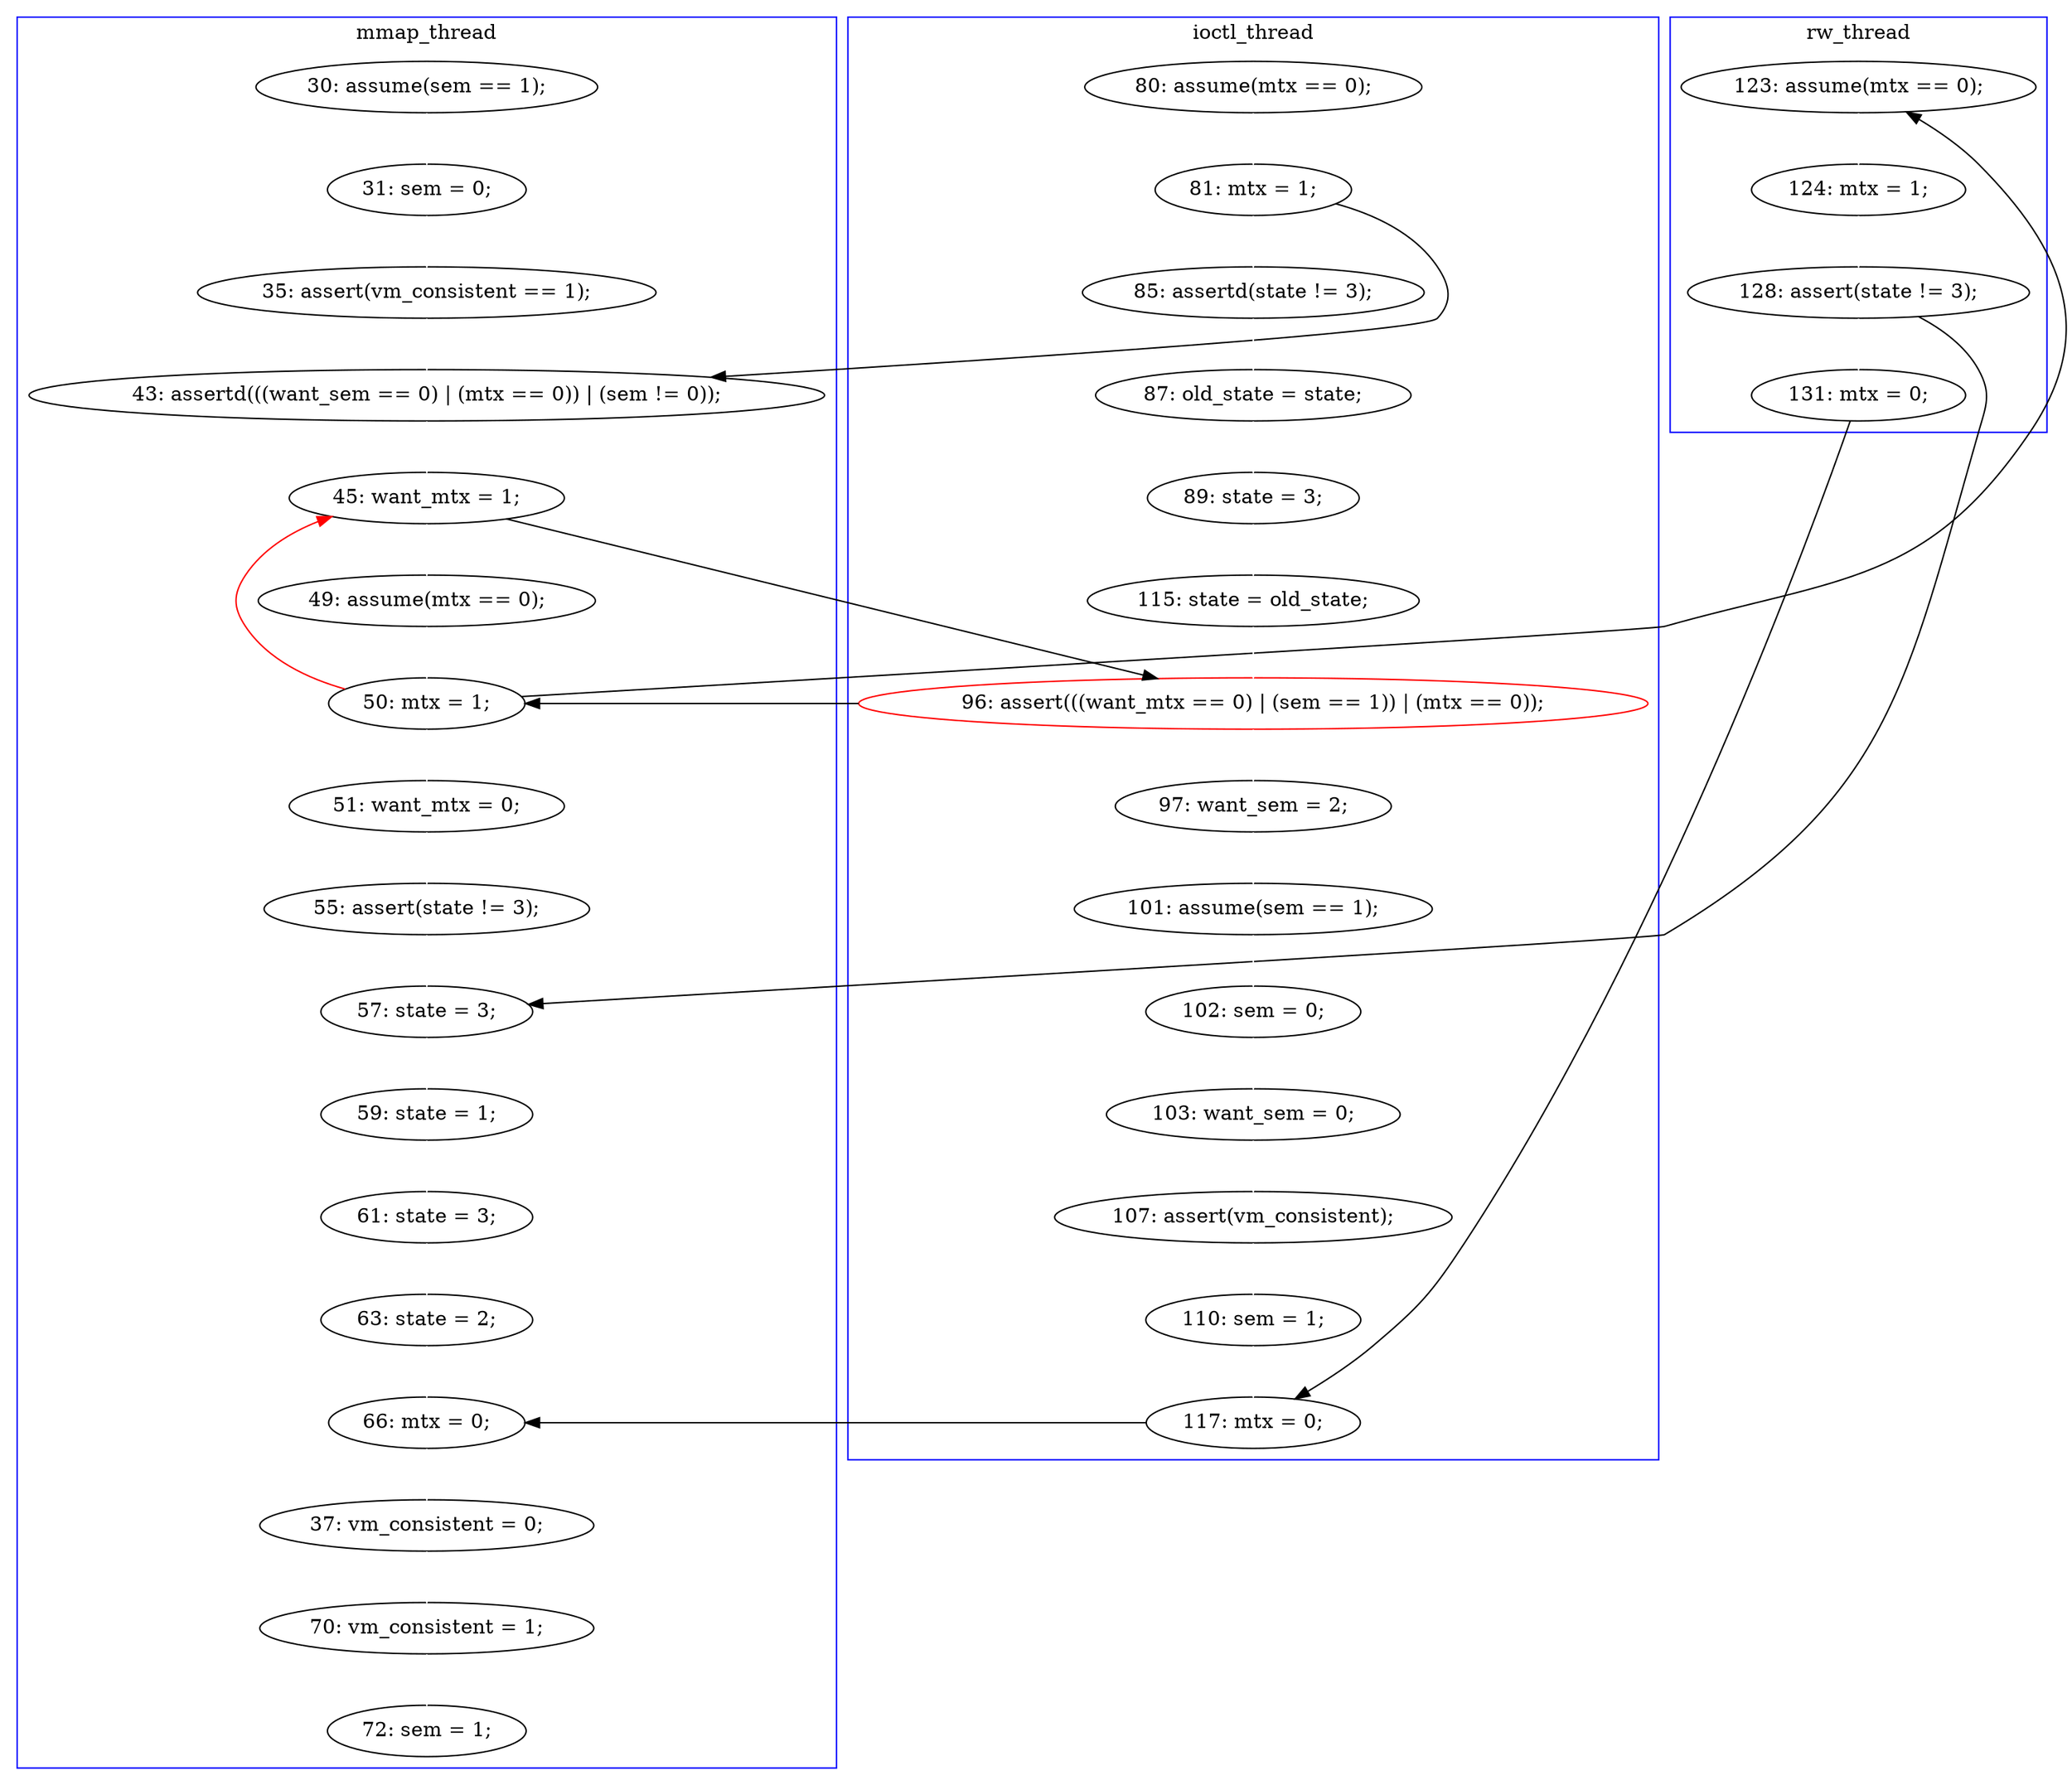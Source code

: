 digraph Counterexample {
	20 -> 22 [color = white, style = solid]
	11 -> 12 [color = white, style = solid]
	26 -> 30 [color = white, style = solid]
	17 -> 18 [color = white, style = solid]
	26 -> 28 [color = black, style = solid, constraint = false]
	52 -> 53 [color = white, style = solid]
	15 -> 19 [color = white, style = solid]
	40 -> 41 [color = white, style = solid]
	24 -> 26 [color = white, style = solid]
	23 -> 27 [color = white, style = solid]
	31 -> 32 [color = white, style = solid]
	17 -> 19 [color = black, style = solid, constraint = false]
	33 -> 40 [color = black, style = solid, constraint = false]
	12 -> 15 [color = white, style = solid]
	34 -> 44 [color = black, style = solid, constraint = false]
	18 -> 20 [color = white, style = solid]
	37 -> 38 [color = white, style = solid]
	35 -> 40 [color = white, style = solid]
	36 -> 37 [color = white, style = solid]
	38 -> 39 [color = white, style = solid]
	39 -> 42 [color = white, style = solid]
	42 -> 44 [color = white, style = solid]
	23 -> 26 [color = black, style = solid, constraint = false]
	19 -> 23 [color = white, style = solid]
	51 -> 52 [color = white, style = solid]
	50 -> 51 [color = white, style = solid]
	41 -> 48 [color = white, style = solid]
	16 -> 17 [color = white, style = solid]
	28 -> 29 [color = white, style = solid]
	44 -> 50 [color = black, style = solid, constraint = false]
	32 -> 33 [color = white, style = solid]
	22 -> 24 [color = white, style = solid]
	29 -> 35 [color = white, style = solid]
	48 -> 49 [color = white, style = solid]
	33 -> 34 [color = white, style = solid]
	30 -> 36 [color = white, style = solid]
	28 -> 31 [color = black, style = solid, constraint = false]
	27 -> 28 [color = white, style = solid]
	49 -> 50 [color = white, style = solid]
	28 -> 23 [color = red, style = solid, constraint = false]
	subgraph cluster2 {
		label = ioctl_thread
		color = blue
		44  [label = "117: mtx = 0;"]
		17  [label = "81: mtx = 1;"]
		39  [label = "107: assert(vm_consistent);"]
		22  [label = "89: state = 3;"]
		16  [label = "80: assume(mtx == 0);"]
		20  [label = "87: old_state = state;"]
		26  [label = "96: assert(((want_mtx == 0) | (sem == 1)) | (mtx == 0));", color = red]
		36  [label = "101: assume(sem == 1);"]
		24  [label = "115: state = old_state;"]
		37  [label = "102: sem = 0;"]
		18  [label = "85: assertd(state != 3);"]
		42  [label = "110: sem = 1;"]
		30  [label = "97: want_sem = 2;"]
		38  [label = "103: want_sem = 0;"]
	}
	subgraph cluster1 {
		label = mmap_thread
		color = blue
		11  [label = "30: assume(sem == 1);"]
		52  [label = "70: vm_consistent = 1;"]
		41  [label = "59: state = 1;"]
		23  [label = "45: want_mtx = 1;"]
		35  [label = "55: assert(state != 3);"]
		49  [label = "63: state = 2;"]
		51  [label = "37: vm_consistent = 0;"]
		15  [label = "35: assert(vm_consistent == 1);"]
		27  [label = "49: assume(mtx == 0);"]
		40  [label = "57: state = 3;"]
		50  [label = "66: mtx = 0;"]
		48  [label = "61: state = 3;"]
		53  [label = "72: sem = 1;"]
		12  [label = "31: sem = 0;"]
		19  [label = "43: assertd(((want_sem == 0) | (mtx == 0)) | (sem != 0));"]
		28  [label = "50: mtx = 1;"]
		29  [label = "51: want_mtx = 0;"]
	}
	subgraph cluster3 {
		label = rw_thread
		color = blue
		33  [label = "128: assert(state != 3);"]
		31  [label = "123: assume(mtx == 0);"]
		34  [label = "131: mtx = 0;"]
		32  [label = "124: mtx = 1;"]
	}
}